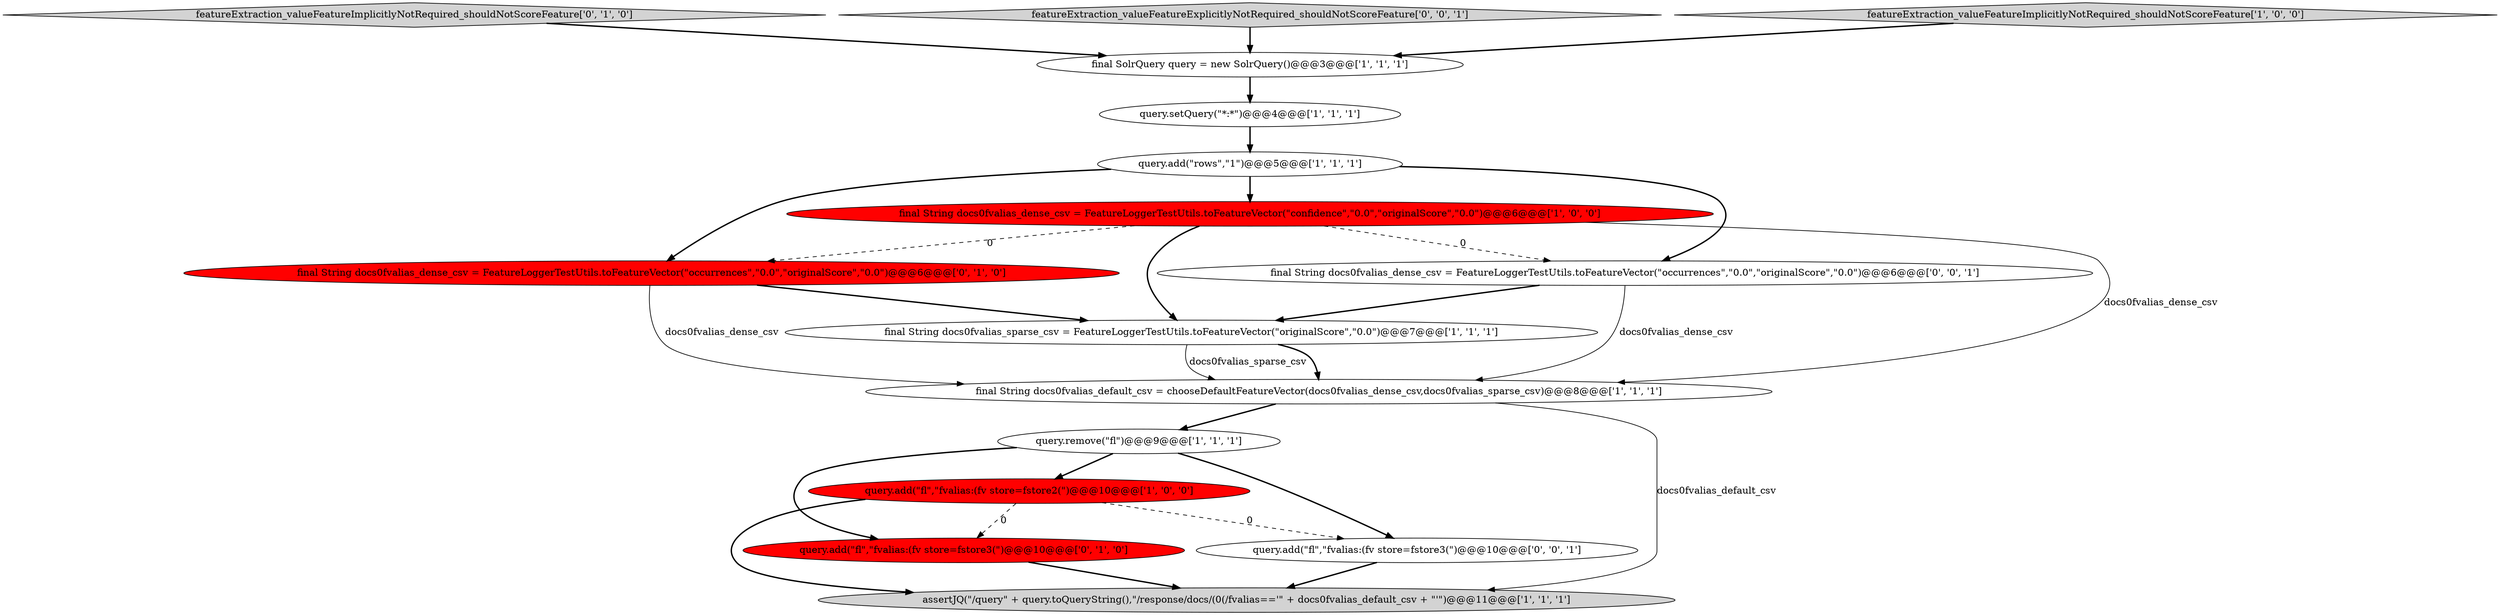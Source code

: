 digraph {
14 [style = filled, label = "query.add(\"fl\",\"fvalias:(fv store=fstore3(\")@@@10@@@['0', '0', '1']", fillcolor = white, shape = ellipse image = "AAA0AAABBB3BBB"];
5 [style = filled, label = "final String docs0fvalias_sparse_csv = FeatureLoggerTestUtils.toFeatureVector(\"originalScore\",\"0.0\")@@@7@@@['1', '1', '1']", fillcolor = white, shape = ellipse image = "AAA0AAABBB1BBB"];
15 [style = filled, label = "final String docs0fvalias_dense_csv = FeatureLoggerTestUtils.toFeatureVector(\"occurrences\",\"0.0\",\"originalScore\",\"0.0\")@@@6@@@['0', '0', '1']", fillcolor = white, shape = ellipse image = "AAA0AAABBB3BBB"];
12 [style = filled, label = "featureExtraction_valueFeatureImplicitlyNotRequired_shouldNotScoreFeature['0', '1', '0']", fillcolor = lightgray, shape = diamond image = "AAA0AAABBB2BBB"];
3 [style = filled, label = "assertJQ(\"/query\" + query.toQueryString(),\"/response/docs/(0(/fvalias=='\" + docs0fvalias_default_csv + \"'\")@@@11@@@['1', '1', '1']", fillcolor = lightgray, shape = ellipse image = "AAA0AAABBB1BBB"];
1 [style = filled, label = "query.setQuery(\"*:*\")@@@4@@@['1', '1', '1']", fillcolor = white, shape = ellipse image = "AAA0AAABBB1BBB"];
11 [style = filled, label = "query.add(\"fl\",\"fvalias:(fv store=fstore3(\")@@@10@@@['0', '1', '0']", fillcolor = red, shape = ellipse image = "AAA1AAABBB2BBB"];
10 [style = filled, label = "final String docs0fvalias_dense_csv = FeatureLoggerTestUtils.toFeatureVector(\"occurrences\",\"0.0\",\"originalScore\",\"0.0\")@@@6@@@['0', '1', '0']", fillcolor = red, shape = ellipse image = "AAA1AAABBB2BBB"];
13 [style = filled, label = "featureExtraction_valueFeatureExplicitlyNotRequired_shouldNotScoreFeature['0', '0', '1']", fillcolor = lightgray, shape = diamond image = "AAA0AAABBB3BBB"];
4 [style = filled, label = "final SolrQuery query = new SolrQuery()@@@3@@@['1', '1', '1']", fillcolor = white, shape = ellipse image = "AAA0AAABBB1BBB"];
6 [style = filled, label = "query.add(\"rows\",\"1\")@@@5@@@['1', '1', '1']", fillcolor = white, shape = ellipse image = "AAA0AAABBB1BBB"];
2 [style = filled, label = "query.remove(\"fl\")@@@9@@@['1', '1', '1']", fillcolor = white, shape = ellipse image = "AAA0AAABBB1BBB"];
7 [style = filled, label = "featureExtraction_valueFeatureImplicitlyNotRequired_shouldNotScoreFeature['1', '0', '0']", fillcolor = lightgray, shape = diamond image = "AAA0AAABBB1BBB"];
9 [style = filled, label = "final String docs0fvalias_default_csv = chooseDefaultFeatureVector(docs0fvalias_dense_csv,docs0fvalias_sparse_csv)@@@8@@@['1', '1', '1']", fillcolor = white, shape = ellipse image = "AAA0AAABBB1BBB"];
0 [style = filled, label = "final String docs0fvalias_dense_csv = FeatureLoggerTestUtils.toFeatureVector(\"confidence\",\"0.0\",\"originalScore\",\"0.0\")@@@6@@@['1', '0', '0']", fillcolor = red, shape = ellipse image = "AAA1AAABBB1BBB"];
8 [style = filled, label = "query.add(\"fl\",\"fvalias:(fv store=fstore2(\")@@@10@@@['1', '0', '0']", fillcolor = red, shape = ellipse image = "AAA1AAABBB1BBB"];
14->3 [style = bold, label=""];
5->9 [style = bold, label=""];
9->2 [style = bold, label=""];
8->3 [style = bold, label=""];
0->15 [style = dashed, label="0"];
15->9 [style = solid, label="docs0fvalias_dense_csv"];
5->9 [style = solid, label="docs0fvalias_sparse_csv"];
6->0 [style = bold, label=""];
7->4 [style = bold, label=""];
8->14 [style = dashed, label="0"];
0->10 [style = dashed, label="0"];
15->5 [style = bold, label=""];
6->15 [style = bold, label=""];
1->6 [style = bold, label=""];
10->5 [style = bold, label=""];
0->9 [style = solid, label="docs0fvalias_dense_csv"];
12->4 [style = bold, label=""];
11->3 [style = bold, label=""];
9->3 [style = solid, label="docs0fvalias_default_csv"];
6->10 [style = bold, label=""];
2->14 [style = bold, label=""];
10->9 [style = solid, label="docs0fvalias_dense_csv"];
4->1 [style = bold, label=""];
8->11 [style = dashed, label="0"];
2->11 [style = bold, label=""];
2->8 [style = bold, label=""];
0->5 [style = bold, label=""];
13->4 [style = bold, label=""];
}
